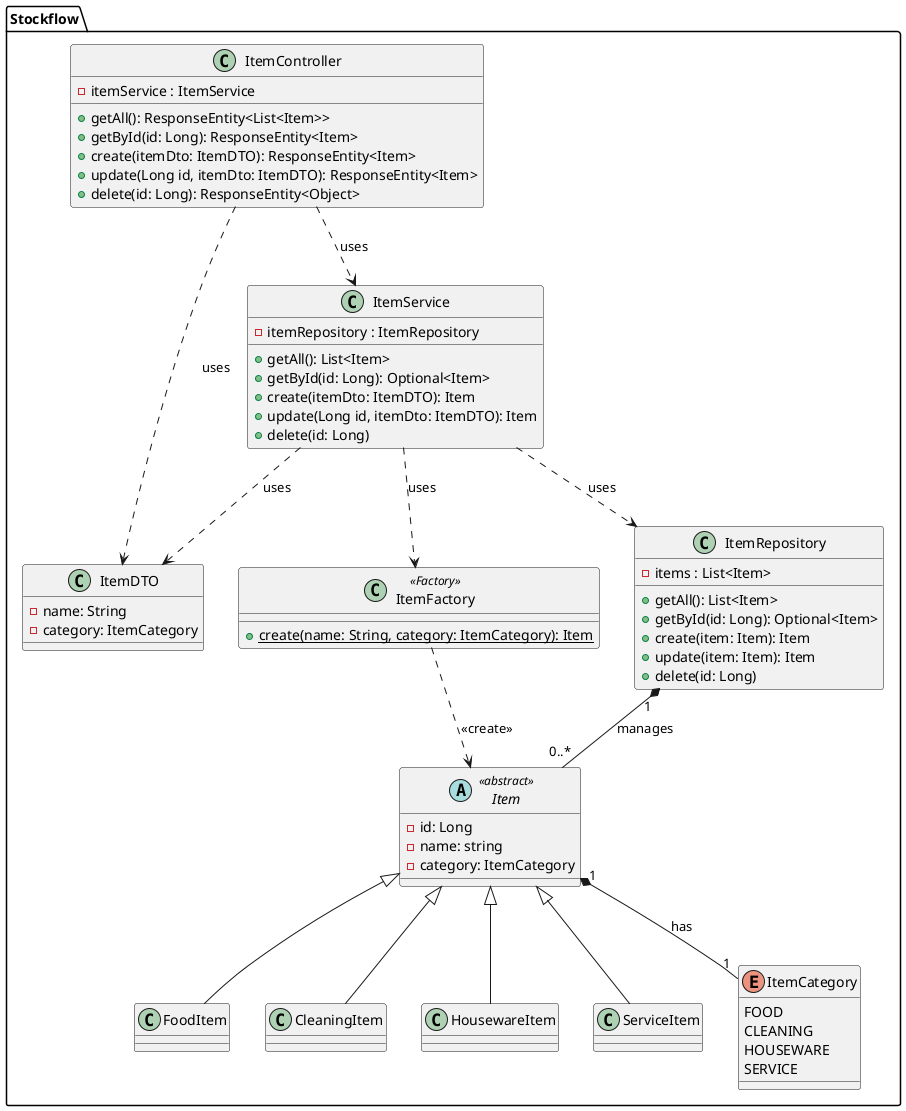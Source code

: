 @startuml
namespace Stockflow {

    abstract class Item <<abstract>>  {
       - id: Long
       - name: string
       - category: ItemCategory
    }

    class FoodItem extends Item {}
    class CleaningItem extends Item {}
    class HousewareItem extends Item {}
    class ServiceItem extends Item {}

    enum ItemCategory {
        FOOD
        CLEANING
        HOUSEWARE
        SERVICE
    }

    class ItemDTO {
        - name: String
        - category: ItemCategory
    }

    class ItemController {
        - itemService : ItemService
        + getAll(): ResponseEntity<List<Item>>
        + getById(id: Long): ResponseEntity<Item>
        + create(itemDto: ItemDTO): ResponseEntity<Item>
        + update(Long id, itemDto: ItemDTO): ResponseEntity<Item>
        + delete(id: Long): ResponseEntity<Object>
    }

    class ItemFactory <<Factory>> {
        {static} + create(name: String, category: ItemCategory): Item
    }

    class ItemService {
        - itemRepository : ItemRepository
        + getAll(): List<Item>
        + getById(id: Long): Optional<Item>
        + create(itemDto: ItemDTO): Item
        + update(Long id, itemDto: ItemDTO): Item
        + delete(id: Long)
     }

    class ItemRepository {
        - items : List<Item>
        + getAll(): List<Item>
        + getById(id: Long): Optional<Item>
        + create(item: Item): Item
        + update(item: Item): Item
        + delete(id: Long)
    }


    ItemController ..> ItemService : uses
    ItemService ..> ItemRepository : uses
    ItemRepository "1" *-- "0..*" Item : manages
    Item "1" *-- "1" ItemCategory : has
    ItemController ..> ItemDTO : uses
    ItemService ..> ItemDTO : uses
    ItemService ..> ItemFactory : uses
    ItemFactory ..> Item : <<create>>
}
@enduml